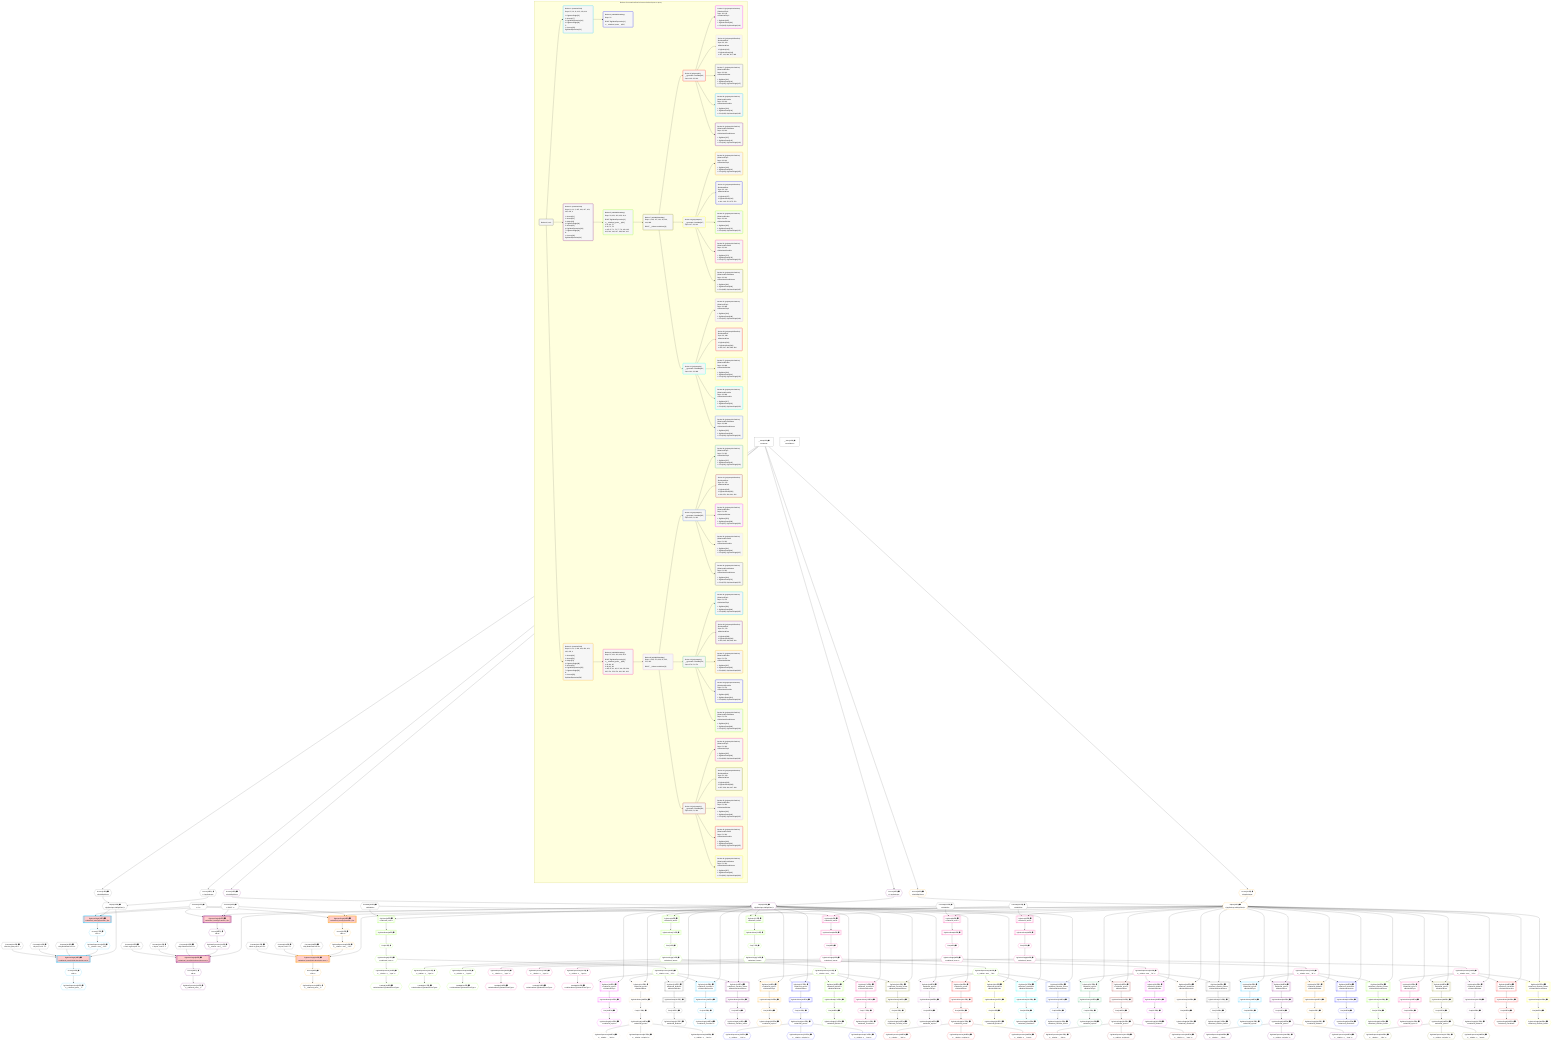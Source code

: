 %%{init: {'themeVariables': { 'fontSize': '12px'}}}%%
graph TD
    classDef path fill:#eee,stroke:#000,color:#000
    classDef plan fill:#fff,stroke-width:1px,color:#000
    classDef itemplan fill:#fff,stroke-width:2px,color:#000
    classDef unbatchedplan fill:#dff,stroke-width:1px,color:#000
    classDef sideeffectplan fill:#fcc,stroke-width:2px,color:#000
    classDef bucket fill:#f6f6f6,color:#000,stroke-width:2px,text-align:left

    subgraph "Buckets for mutations/basics/create-relational-post-no-query"
    Bucket0("Bucket 0 (root)"):::bucket
    Bucket1("Bucket 1 (mutationField)<br />Deps: 15, 10, 11, 412, 413, 414<br /><br />1: PgInsertSingle[12]<br />2: Access[17]<br />3: PgClassExpression[16]<br />4: PgInsertSingle[18]<br />5: <br />ᐳ: Access[23], PgClassExpression[22]"):::bucket
    Bucket2("Bucket 2 (mutationField)<br />Deps: 10, 11, 2, 415, 416, 417, 421, 422, 423, 4<br /><br />1: Access[31]<br />2: Access[32]<br />3: Object[33]<br />4: PgInsertSingle[30]<br />5: Access[35]<br />6: PgClassExpression[34]<br />7: PgInsertSingle[36]<br />8: <br />ᐳ: Access[41], PgClassExpression[40]"):::bucket
    Bucket3("Bucket 3 (mutationField)<br />Deps: 10, 11, 2, 418, 419, 420, 421, 422, 423, 4<br /><br />1: Access[49]<br />2: Access[50]<br />3: Object[51]<br />4: PgInsertSingle[48]<br />5: Access[53]<br />6: PgClassExpression[52]<br />7: PgInsertSingle[54]<br />8: <br />ᐳ: Access[59], PgClassExpression[58]"):::bucket
    Bucket4("Bucket 4 (nullableBoundary)<br />Deps: 22<br /><br />ROOT PgClassExpression{1}ᐸ__relational_posts__ᐳ[22]"):::bucket
    Bucket5("Bucket 5 (nullableBoundary)<br />Deps: 33, 421, 422, 423, 40, 4<br /><br />ROOT PgClassExpression{2}ᐸ__relational_posts__ᐳ[40]<br />1: 61, 69, 75<br />2: 66, 72, 78<br />ᐳ: 65, 67, 71, 73, 77, 79, 100, 102, 103, 144, 146, 147, 188, 190, 191"):::bucket
    Bucket6("Bucket 6 (nullableBoundary)<br />Deps: 51, 421, 422, 423, 58, 4<br /><br />ROOT PgClassExpression{3}ᐸ__relational_posts__ᐳ[58]<br />1: 81, 89, 95<br />2: 86, 92, 98<br />ᐳ: 85, 87, 91, 93, 97, 99, 232, 234, 235, 276, 278, 279, 320, 322, 323"):::bucket
    Bucket7("Bucket 7 (nullableBoundary)<br />Deps: 4, 103, 147, 191, 33, 100, 144, 188<br /><br />ROOT __ValueᐸrootValueᐳ[4]"):::bucket
    Bucket8("Bucket 8 (nullableBoundary)<br />Deps: 4, 235, 279, 323, 51, 232, 276, 320<br /><br />ROOT __ValueᐸrootValueᐳ[4]"):::bucket
    Bucket9("Bucket 9 (polymorphic)<br />__typename: Lambda[103]<br />Deps: 103, 33, 100"):::bucket
    Bucket10("Bucket 10 (polymorphic)<br />__typename: Lambda[147]<br />Deps: 147, 33, 144"):::bucket
    Bucket11("Bucket 11 (polymorphic)<br />__typename: Lambda[191]<br />Deps: 191, 33, 188"):::bucket
    Bucket12("Bucket 12 (polymorphic)<br />__typename: Lambda[235]<br />Deps: 235, 51, 232"):::bucket
    Bucket13("Bucket 13 (polymorphic)<br />__typename: Lambda[279]<br />Deps: 279, 51, 276"):::bucket
    Bucket14("Bucket 14 (polymorphic)<br />__typename: Lambda[323]<br />Deps: 323, 51, 320"):::bucket
    Bucket15("Bucket 15 (polymorphicPartition)<br />|RelationalTopic<br />Deps: 33, 100<br />ᐳRelationalTopic<br /><br />1: PgSelect[105]<br />2: PgSelectRows[110]<br />ᐳ: First[109], PgSelectSingle[111]"):::bucket
    Bucket16("Bucket 16 (polymorphicPartition)<br />|RelationalPost<br />Deps: 33, 100<br />ᐳRelationalPost<br /><br />1: PgSelect[113]<br />2: PgSelectRows[118]<br />ᐳ: 117, 119, 366, 367, 368"):::bucket
    Bucket17("Bucket 17 (polymorphicPartition)<br />|RelationalDivider<br />Deps: 33, 100<br />ᐳRelationalDivider<br /><br />1: PgSelect[121]<br />2: PgSelectRows[126]<br />ᐳ: First[125], PgSelectSingle[127]"):::bucket
    Bucket18("Bucket 18 (polymorphicPartition)<br />|RelationalChecklist<br />Deps: 33, 100<br />ᐳRelationalChecklist<br /><br />1: PgSelect[129]<br />2: PgSelectRows[134]<br />ᐳ: First[133], PgSelectSingle[135]"):::bucket
    Bucket19("Bucket 19 (polymorphicPartition)<br />|RelationalChecklistItem<br />Deps: 33, 100<br />ᐳRelationalChecklistItem<br /><br />1: PgSelect[137]<br />2: PgSelectRows[142]<br />ᐳ: First[141], PgSelectSingle[143]"):::bucket
    Bucket20("Bucket 20 (polymorphicPartition)<br />|RelationalTopic<br />Deps: 33, 144<br />ᐳRelationalTopic<br /><br />1: PgSelect[149]<br />2: PgSelectRows[154]<br />ᐳ: First[153], PgSelectSingle[155]"):::bucket
    Bucket21("Bucket 21 (polymorphicPartition)<br />|RelationalPost<br />Deps: 33, 144<br />ᐳRelationalPost<br /><br />1: PgSelect[157]<br />2: PgSelectRows[162]<br />ᐳ: 161, 163, 374, 375, 376"):::bucket
    Bucket22("Bucket 22 (polymorphicPartition)<br />|RelationalDivider<br />Deps: 33, 144<br />ᐳRelationalDivider<br /><br />1: PgSelect[165]<br />2: PgSelectRows[170]<br />ᐳ: First[169], PgSelectSingle[171]"):::bucket
    Bucket23("Bucket 23 (polymorphicPartition)<br />|RelationalChecklist<br />Deps: 33, 144<br />ᐳRelationalChecklist<br /><br />1: PgSelect[173]<br />2: PgSelectRows[178]<br />ᐳ: First[177], PgSelectSingle[179]"):::bucket
    Bucket24("Bucket 24 (polymorphicPartition)<br />|RelationalChecklistItem<br />Deps: 33, 144<br />ᐳRelationalChecklistItem<br /><br />1: PgSelect[181]<br />2: PgSelectRows[186]<br />ᐳ: First[185], PgSelectSingle[187]"):::bucket
    Bucket25("Bucket 25 (polymorphicPartition)<br />|RelationalTopic<br />Deps: 33, 188<br />ᐳRelationalTopic<br /><br />1: PgSelect[193]<br />2: PgSelectRows[198]<br />ᐳ: First[197], PgSelectSingle[199]"):::bucket
    Bucket26("Bucket 26 (polymorphicPartition)<br />|RelationalPost<br />Deps: 33, 188<br />ᐳRelationalPost<br /><br />1: PgSelect[201]<br />2: PgSelectRows[206]<br />ᐳ: 205, 207, 382, 383, 384"):::bucket
    Bucket27("Bucket 27 (polymorphicPartition)<br />|RelationalDivider<br />Deps: 33, 188<br />ᐳRelationalDivider<br /><br />1: PgSelect[209]<br />2: PgSelectRows[214]<br />ᐳ: First[213], PgSelectSingle[215]"):::bucket
    Bucket28("Bucket 28 (polymorphicPartition)<br />|RelationalChecklist<br />Deps: 33, 188<br />ᐳRelationalChecklist<br /><br />1: PgSelect[217]<br />2: PgSelectRows[222]<br />ᐳ: First[221], PgSelectSingle[223]"):::bucket
    Bucket29("Bucket 29 (polymorphicPartition)<br />|RelationalChecklistItem<br />Deps: 33, 188<br />ᐳRelationalChecklistItem<br /><br />1: PgSelect[225]<br />2: PgSelectRows[230]<br />ᐳ: First[229], PgSelectSingle[231]"):::bucket
    Bucket30("Bucket 30 (polymorphicPartition)<br />|RelationalTopic<br />Deps: 51, 232<br />ᐳRelationalTopic<br /><br />1: PgSelect[237]<br />2: PgSelectRows[242]<br />ᐳ: First[241], PgSelectSingle[243]"):::bucket
    Bucket31("Bucket 31 (polymorphicPartition)<br />|RelationalPost<br />Deps: 51, 232<br />ᐳRelationalPost<br /><br />1: PgSelect[245]<br />2: PgSelectRows[250]<br />ᐳ: 249, 251, 390, 391, 392"):::bucket
    Bucket32("Bucket 32 (polymorphicPartition)<br />|RelationalDivider<br />Deps: 51, 232<br />ᐳRelationalDivider<br /><br />1: PgSelect[253]<br />2: PgSelectRows[258]<br />ᐳ: First[257], PgSelectSingle[259]"):::bucket
    Bucket33("Bucket 33 (polymorphicPartition)<br />|RelationalChecklist<br />Deps: 51, 232<br />ᐳRelationalChecklist<br /><br />1: PgSelect[261]<br />2: PgSelectRows[266]<br />ᐳ: First[265], PgSelectSingle[267]"):::bucket
    Bucket34("Bucket 34 (polymorphicPartition)<br />|RelationalChecklistItem<br />Deps: 51, 232<br />ᐳRelationalChecklistItem<br /><br />1: PgSelect[269]<br />2: PgSelectRows[274]<br />ᐳ: First[273], PgSelectSingle[275]"):::bucket
    Bucket35("Bucket 35 (polymorphicPartition)<br />|RelationalTopic<br />Deps: 51, 276<br />ᐳRelationalTopic<br /><br />1: PgSelect[281]<br />2: PgSelectRows[286]<br />ᐳ: First[285], PgSelectSingle[287]"):::bucket
    Bucket36("Bucket 36 (polymorphicPartition)<br />|RelationalPost<br />Deps: 51, 276<br />ᐳRelationalPost<br /><br />1: PgSelect[289]<br />2: PgSelectRows[294]<br />ᐳ: 293, 295, 398, 399, 400"):::bucket
    Bucket37("Bucket 37 (polymorphicPartition)<br />|RelationalDivider<br />Deps: 51, 276<br />ᐳRelationalDivider<br /><br />1: PgSelect[297]<br />2: PgSelectRows[302]<br />ᐳ: First[301], PgSelectSingle[303]"):::bucket
    Bucket38("Bucket 38 (polymorphicPartition)<br />|RelationalChecklist<br />Deps: 51, 276<br />ᐳRelationalChecklist<br /><br />1: PgSelect[305]<br />2: PgSelectRows[310]<br />ᐳ: First[309], PgSelectSingle[311]"):::bucket
    Bucket39("Bucket 39 (polymorphicPartition)<br />|RelationalChecklistItem<br />Deps: 51, 276<br />ᐳRelationalChecklistItem<br /><br />1: PgSelect[313]<br />2: PgSelectRows[318]<br />ᐳ: First[317], PgSelectSingle[319]"):::bucket
    Bucket40("Bucket 40 (polymorphicPartition)<br />|RelationalTopic<br />Deps: 51, 320<br />ᐳRelationalTopic<br /><br />1: PgSelect[325]<br />2: PgSelectRows[330]<br />ᐳ: First[329], PgSelectSingle[331]"):::bucket
    Bucket41("Bucket 41 (polymorphicPartition)<br />|RelationalPost<br />Deps: 51, 320<br />ᐳRelationalPost<br /><br />1: PgSelect[333]<br />2: PgSelectRows[338]<br />ᐳ: 337, 339, 406, 407, 408"):::bucket
    Bucket42("Bucket 42 (polymorphicPartition)<br />|RelationalDivider<br />Deps: 51, 320<br />ᐳRelationalDivider<br /><br />1: PgSelect[341]<br />2: PgSelectRows[346]<br />ᐳ: First[345], PgSelectSingle[347]"):::bucket
    Bucket43("Bucket 43 (polymorphicPartition)<br />|RelationalChecklist<br />Deps: 51, 320<br />ᐳRelationalChecklist<br /><br />1: PgSelect[349]<br />2: PgSelectRows[354]<br />ᐳ: First[353], PgSelectSingle[355]"):::bucket
    Bucket44("Bucket 44 (polymorphicPartition)<br />|RelationalChecklistItem<br />Deps: 51, 320<br />ᐳRelationalChecklistItem<br /><br />1: PgSelect[357]<br />2: PgSelectRows[362]<br />ᐳ: First[361], PgSelectSingle[363]"):::bucket
    end
    Bucket0 --> Bucket1 & Bucket2 & Bucket3
    Bucket1 --> Bucket4
    Bucket2 --> Bucket5
    Bucket3 --> Bucket6
    Bucket5 --> Bucket7
    Bucket6 --> Bucket8
    Bucket7 --> Bucket9 & Bucket10 & Bucket11
    Bucket8 --> Bucket12 & Bucket13 & Bucket14
    Bucket9 --> Bucket15 & Bucket16 & Bucket17 & Bucket18 & Bucket19
    Bucket10 --> Bucket20 & Bucket21 & Bucket22 & Bucket23 & Bucket24
    Bucket11 --> Bucket25 & Bucket26 & Bucket27 & Bucket28 & Bucket29
    Bucket12 --> Bucket30 & Bucket31 & Bucket32 & Bucket33 & Bucket34
    Bucket13 --> Bucket35 & Bucket36 & Bucket37 & Bucket38 & Bucket39
    Bucket14 --> Bucket40 & Bucket41 & Bucket42 & Bucket43 & Bucket44

    %% plan dependencies
    Object15{{"Object[15∈0] ➊<br />ᐸ{pgSettings,withPgClient}ᐳ"}}:::plan
    Access13{{"Access[13∈0] ➊<br />ᐸ2.pgSettingsᐳ"}}:::plan
    Access14{{"Access[14∈0] ➊<br />ᐸ2.withPgClientᐳ"}}:::plan
    Access13 & Access14 --> Object15
    __Value2["__Value[2∈0] ➊<br />ᐸcontextᐳ"]:::plan
    __Value2 --> Access13
    __Value2 --> Access14
    __Value4["__Value[4∈0] ➊<br />ᐸrootValueᐳ"]:::plan
    Constant10{{"Constant[10∈0] ➊<br />ᐸ'POST'ᐳ"}}:::plan
    Constant11{{"Constant[11∈0] ➊<br />ᐸ2ᐳ"}}:::plan
    Constant412{{"Constant[412∈0] ➊<br />ᐸ'My Relational Post 1'ᐳ"}}:::plan
    Constant413{{"Constant[413∈0] ➊<br />ᐸ'A post, innit? 1'ᐳ"}}:::plan
    Constant414{{"Constant[414∈0] ➊<br />ᐸ'Such a great post. 1'ᐳ"}}:::plan
    Constant415{{"Constant[415∈0] ➊<br />ᐸ'My Relational Post 2'ᐳ"}}:::plan
    Constant416{{"Constant[416∈0] ➊<br />ᐸ'A post, innit? 2'ᐳ"}}:::plan
    Constant417{{"Constant[417∈0] ➊<br />ᐸ'Such a great post. 2'ᐳ"}}:::plan
    Constant418{{"Constant[418∈0] ➊<br />ᐸ'My Relational Post 3'ᐳ"}}:::plan
    Constant419{{"Constant[419∈0] ➊<br />ᐸ'A post, innit? 3'ᐳ"}}:::plan
    Constant420{{"Constant[420∈0] ➊<br />ᐸ'Such a great post. 3'ᐳ"}}:::plan
    Constant421{{"Constant[421∈0] ➊<br />ᐸ1000000ᐳ"}}:::plan
    Constant422{{"Constant[422∈0] ➊<br />ᐸ1000001ᐳ"}}:::plan
    Constant423{{"Constant[423∈0] ➊<br />ᐸ1000002ᐳ"}}:::plan
    PgInsertSingle18[["PgInsertSingle[18∈1] ➊<br />ᐸrelational_posts(id,title,description,note)ᐳ"]]:::sideeffectplan
    PgClassExpression16{{"PgClassExpression[16∈1] ➊<br />ᐸ__relation...ems__.”id”ᐳ"}}:::plan
    Object15 & PgClassExpression16 & Constant412 & Constant413 & Constant414 --> PgInsertSingle18
    PgInsertSingle12[["PgInsertSingle[12∈1] ➊<br />ᐸrelational_items(type,author_id)ᐳ"]]:::sideeffectplan
    Object15 & Constant10 & Constant11 --> PgInsertSingle12
    Access17{{"Access[17∈1] ➊<br />ᐸ12.tᐳ"}}:::plan
    Access17 --> PgClassExpression16
    PgInsertSingle12 --> Access17
    PgClassExpression22{{"PgClassExpression[22∈1] ➊<br />ᐸ__relational_posts__ᐳ"}}:::plan
    Access23{{"Access[23∈1] ➊<br />ᐸ18.tᐳ"}}:::plan
    Access23 --> PgClassExpression22
    PgInsertSingle18 --> Access23
    PgInsertSingle36[["PgInsertSingle[36∈2] ➊<br />ᐸrelational_posts(id,title,description,note)ᐳ"]]:::sideeffectplan
    Object33{{"Object[33∈2] ➊<br />ᐸ{pgSettings,withPgClient}ᐳ"}}:::plan
    PgClassExpression34{{"PgClassExpression[34∈2] ➊<br />ᐸ__relation...ems__.”id”ᐳ"}}:::plan
    Object33 & PgClassExpression34 & Constant415 & Constant416 & Constant417 --> PgInsertSingle36
    PgInsertSingle30[["PgInsertSingle[30∈2] ➊<br />ᐸrelational_items(type,author_id)ᐳ"]]:::sideeffectplan
    Object33 & Constant10 & Constant11 --> PgInsertSingle30
    Access31{{"Access[31∈2] ➊<br />ᐸ2.pgSettingsᐳ"}}:::plan
    Access32{{"Access[32∈2] ➊<br />ᐸ2.withPgClientᐳ"}}:::plan
    Access31 & Access32 --> Object33
    __Value2 --> Access31
    __Value2 --> Access32
    Access35{{"Access[35∈2] ➊<br />ᐸ30.tᐳ"}}:::plan
    Access35 --> PgClassExpression34
    PgInsertSingle30 --> Access35
    PgClassExpression40{{"PgClassExpression[40∈2] ➊<br />ᐸ__relational_posts__ᐳ"}}:::plan
    Access41{{"Access[41∈2] ➊<br />ᐸ36.tᐳ"}}:::plan
    Access41 --> PgClassExpression40
    PgInsertSingle36 --> Access41
    PgInsertSingle54[["PgInsertSingle[54∈3] ➊<br />ᐸrelational_posts(id,title,description,note)ᐳ"]]:::sideeffectplan
    Object51{{"Object[51∈3] ➊<br />ᐸ{pgSettings,withPgClient}ᐳ"}}:::plan
    PgClassExpression52{{"PgClassExpression[52∈3] ➊<br />ᐸ__relation...ems__.”id”ᐳ"}}:::plan
    Object51 & PgClassExpression52 & Constant418 & Constant419 & Constant420 --> PgInsertSingle54
    PgInsertSingle48[["PgInsertSingle[48∈3] ➊<br />ᐸrelational_items(type,author_id)ᐳ"]]:::sideeffectplan
    Object51 & Constant10 & Constant11 --> PgInsertSingle48
    Access49{{"Access[49∈3] ➊<br />ᐸ2.pgSettingsᐳ"}}:::plan
    Access50{{"Access[50∈3] ➊<br />ᐸ2.withPgClientᐳ"}}:::plan
    Access49 & Access50 --> Object51
    __Value2 --> Access49
    __Value2 --> Access50
    Access53{{"Access[53∈3] ➊<br />ᐸ48.tᐳ"}}:::plan
    Access53 --> PgClassExpression52
    PgInsertSingle48 --> Access53
    PgClassExpression58{{"PgClassExpression[58∈3] ➊<br />ᐸ__relational_posts__ᐳ"}}:::plan
    Access59{{"Access[59∈3] ➊<br />ᐸ54.tᐳ"}}:::plan
    Access59 --> PgClassExpression58
    PgInsertSingle54 --> Access59
    PgSelect61[["PgSelect[61∈5] ➊<br />ᐸrelational_itemsᐳ"]]:::plan
    Object33 & Constant421 --> PgSelect61
    PgSelect69[["PgSelect[69∈5] ➊<br />ᐸrelational_itemsᐳ"]]:::plan
    Object33 & Constant422 --> PgSelect69
    PgSelect75[["PgSelect[75∈5] ➊<br />ᐸrelational_itemsᐳ"]]:::plan
    Object33 & Constant423 --> PgSelect75
    First65{{"First[65∈5] ➊"}}:::plan
    PgSelectRows66[["PgSelectRows[66∈5] ➊"]]:::plan
    PgSelectRows66 --> First65
    PgSelect61 --> PgSelectRows66
    PgSelectSingle67{{"PgSelectSingle[67∈5] ➊<br />ᐸrelational_itemsᐳ"}}:::plan
    First65 --> PgSelectSingle67
    First71{{"First[71∈5] ➊"}}:::plan
    PgSelectRows72[["PgSelectRows[72∈5] ➊"]]:::plan
    PgSelectRows72 --> First71
    PgSelect69 --> PgSelectRows72
    PgSelectSingle73{{"PgSelectSingle[73∈5] ➊<br />ᐸrelational_itemsᐳ"}}:::plan
    First71 --> PgSelectSingle73
    First77{{"First[77∈5] ➊"}}:::plan
    PgSelectRows78[["PgSelectRows[78∈5] ➊"]]:::plan
    PgSelectRows78 --> First77
    PgSelect75 --> PgSelectRows78
    PgSelectSingle79{{"PgSelectSingle[79∈5] ➊<br />ᐸrelational_itemsᐳ"}}:::plan
    First77 --> PgSelectSingle79
    PgClassExpression100{{"PgClassExpression[100∈5] ➊<br />ᐸ__relation...ems__.”id”ᐳ"}}:::plan
    PgSelectSingle67 --> PgClassExpression100
    PgClassExpression102{{"PgClassExpression[102∈5] ➊<br />ᐸ__relation...s__.”type”ᐳ"}}:::plan
    PgSelectSingle67 --> PgClassExpression102
    Lambda103{{"Lambda[103∈5] ➊<br />ᐸrelationalItemTypeNameFromTypeᐳ"}}:::plan
    PgClassExpression102 --> Lambda103
    PgClassExpression144{{"PgClassExpression[144∈5] ➊<br />ᐸ__relation...ems__.”id”ᐳ"}}:::plan
    PgSelectSingle73 --> PgClassExpression144
    PgClassExpression146{{"PgClassExpression[146∈5] ➊<br />ᐸ__relation...s__.”type”ᐳ"}}:::plan
    PgSelectSingle73 --> PgClassExpression146
    Lambda147{{"Lambda[147∈5] ➊<br />ᐸrelationalItemTypeNameFromTypeᐳ"}}:::plan
    PgClassExpression146 --> Lambda147
    PgClassExpression188{{"PgClassExpression[188∈5] ➊<br />ᐸ__relation...ems__.”id”ᐳ"}}:::plan
    PgSelectSingle79 --> PgClassExpression188
    PgClassExpression190{{"PgClassExpression[190∈5] ➊<br />ᐸ__relation...s__.”type”ᐳ"}}:::plan
    PgSelectSingle79 --> PgClassExpression190
    Lambda191{{"Lambda[191∈5] ➊<br />ᐸrelationalItemTypeNameFromTypeᐳ"}}:::plan
    PgClassExpression190 --> Lambda191
    PgSelect81[["PgSelect[81∈6] ➊<br />ᐸrelational_itemsᐳ"]]:::plan
    Object51 & Constant421 --> PgSelect81
    PgSelect89[["PgSelect[89∈6] ➊<br />ᐸrelational_itemsᐳ"]]:::plan
    Object51 & Constant422 --> PgSelect89
    PgSelect95[["PgSelect[95∈6] ➊<br />ᐸrelational_itemsᐳ"]]:::plan
    Object51 & Constant423 --> PgSelect95
    First85{{"First[85∈6] ➊"}}:::plan
    PgSelectRows86[["PgSelectRows[86∈6] ➊"]]:::plan
    PgSelectRows86 --> First85
    PgSelect81 --> PgSelectRows86
    PgSelectSingle87{{"PgSelectSingle[87∈6] ➊<br />ᐸrelational_itemsᐳ"}}:::plan
    First85 --> PgSelectSingle87
    First91{{"First[91∈6] ➊"}}:::plan
    PgSelectRows92[["PgSelectRows[92∈6] ➊"]]:::plan
    PgSelectRows92 --> First91
    PgSelect89 --> PgSelectRows92
    PgSelectSingle93{{"PgSelectSingle[93∈6] ➊<br />ᐸrelational_itemsᐳ"}}:::plan
    First91 --> PgSelectSingle93
    First97{{"First[97∈6] ➊"}}:::plan
    PgSelectRows98[["PgSelectRows[98∈6] ➊"]]:::plan
    PgSelectRows98 --> First97
    PgSelect95 --> PgSelectRows98
    PgSelectSingle99{{"PgSelectSingle[99∈6] ➊<br />ᐸrelational_itemsᐳ"}}:::plan
    First97 --> PgSelectSingle99
    PgClassExpression232{{"PgClassExpression[232∈6] ➊<br />ᐸ__relation...ems__.”id”ᐳ"}}:::plan
    PgSelectSingle87 --> PgClassExpression232
    PgClassExpression234{{"PgClassExpression[234∈6] ➊<br />ᐸ__relation...s__.”type”ᐳ"}}:::plan
    PgSelectSingle87 --> PgClassExpression234
    Lambda235{{"Lambda[235∈6] ➊<br />ᐸrelationalItemTypeNameFromTypeᐳ"}}:::plan
    PgClassExpression234 --> Lambda235
    PgClassExpression276{{"PgClassExpression[276∈6] ➊<br />ᐸ__relation...ems__.”id”ᐳ"}}:::plan
    PgSelectSingle93 --> PgClassExpression276
    PgClassExpression278{{"PgClassExpression[278∈6] ➊<br />ᐸ__relation...s__.”type”ᐳ"}}:::plan
    PgSelectSingle93 --> PgClassExpression278
    Lambda279{{"Lambda[279∈6] ➊<br />ᐸrelationalItemTypeNameFromTypeᐳ"}}:::plan
    PgClassExpression278 --> Lambda279
    PgClassExpression320{{"PgClassExpression[320∈6] ➊<br />ᐸ__relation...ems__.”id”ᐳ"}}:::plan
    PgSelectSingle99 --> PgClassExpression320
    PgClassExpression322{{"PgClassExpression[322∈6] ➊<br />ᐸ__relation...s__.”type”ᐳ"}}:::plan
    PgSelectSingle99 --> PgClassExpression322
    Lambda323{{"Lambda[323∈6] ➊<br />ᐸrelationalItemTypeNameFromTypeᐳ"}}:::plan
    PgClassExpression322 --> Lambda323
    PgSelect105[["PgSelect[105∈15] ➊<br />ᐸrelational_topicsᐳ<br />ᐳRelationalTopic"]]:::plan
    Object33 & PgClassExpression100 --> PgSelect105
    First109{{"First[109∈15] ➊^"}}:::plan
    PgSelectRows110[["PgSelectRows[110∈15] ➊^"]]:::plan
    PgSelectRows110 --> First109
    PgSelect105 --> PgSelectRows110
    PgSelectSingle111{{"PgSelectSingle[111∈15] ➊^<br />ᐸrelational_topicsᐳ"}}:::plan
    First109 --> PgSelectSingle111
    PgSelect113[["PgSelect[113∈16] ➊<br />ᐸrelational_postsᐳ<br />ᐳRelationalPost"]]:::plan
    Object33 & PgClassExpression100 --> PgSelect113
    First117{{"First[117∈16] ➊^"}}:::plan
    PgSelectRows118[["PgSelectRows[118∈16] ➊^"]]:::plan
    PgSelectRows118 --> First117
    PgSelect113 --> PgSelectRows118
    PgSelectSingle119{{"PgSelectSingle[119∈16] ➊^<br />ᐸrelational_postsᐳ"}}:::plan
    First117 --> PgSelectSingle119
    PgClassExpression366{{"PgClassExpression[366∈16] ➊^<br />ᐸ__relation...__.”title”ᐳ"}}:::plan
    PgSelectSingle119 --> PgClassExpression366
    PgClassExpression367{{"PgClassExpression[367∈16] ➊^<br />ᐸ__relation...scription”ᐳ"}}:::plan
    PgSelectSingle119 --> PgClassExpression367
    PgClassExpression368{{"PgClassExpression[368∈16] ➊^<br />ᐸ__relation...s__.”note”ᐳ"}}:::plan
    PgSelectSingle119 --> PgClassExpression368
    PgSelect121[["PgSelect[121∈17] ➊<br />ᐸrelational_dividersᐳ<br />ᐳRelationalDivider"]]:::plan
    Object33 & PgClassExpression100 --> PgSelect121
    First125{{"First[125∈17] ➊^"}}:::plan
    PgSelectRows126[["PgSelectRows[126∈17] ➊^"]]:::plan
    PgSelectRows126 --> First125
    PgSelect121 --> PgSelectRows126
    PgSelectSingle127{{"PgSelectSingle[127∈17] ➊^<br />ᐸrelational_dividersᐳ"}}:::plan
    First125 --> PgSelectSingle127
    PgSelect129[["PgSelect[129∈18] ➊<br />ᐸrelational_checklistsᐳ<br />ᐳRelationalChecklist"]]:::plan
    Object33 & PgClassExpression100 --> PgSelect129
    First133{{"First[133∈18] ➊^"}}:::plan
    PgSelectRows134[["PgSelectRows[134∈18] ➊^"]]:::plan
    PgSelectRows134 --> First133
    PgSelect129 --> PgSelectRows134
    PgSelectSingle135{{"PgSelectSingle[135∈18] ➊^<br />ᐸrelational_checklistsᐳ"}}:::plan
    First133 --> PgSelectSingle135
    PgSelect137[["PgSelect[137∈19] ➊<br />ᐸrelational_checklist_itemsᐳ<br />ᐳRelationalChecklistItem"]]:::plan
    Object33 & PgClassExpression100 --> PgSelect137
    First141{{"First[141∈19] ➊^"}}:::plan
    PgSelectRows142[["PgSelectRows[142∈19] ➊^"]]:::plan
    PgSelectRows142 --> First141
    PgSelect137 --> PgSelectRows142
    PgSelectSingle143{{"PgSelectSingle[143∈19] ➊^<br />ᐸrelational_checklist_itemsᐳ"}}:::plan
    First141 --> PgSelectSingle143
    PgSelect149[["PgSelect[149∈20] ➊<br />ᐸrelational_topicsᐳ<br />ᐳRelationalTopic"]]:::plan
    Object33 & PgClassExpression144 --> PgSelect149
    First153{{"First[153∈20] ➊^"}}:::plan
    PgSelectRows154[["PgSelectRows[154∈20] ➊^"]]:::plan
    PgSelectRows154 --> First153
    PgSelect149 --> PgSelectRows154
    PgSelectSingle155{{"PgSelectSingle[155∈20] ➊^<br />ᐸrelational_topicsᐳ"}}:::plan
    First153 --> PgSelectSingle155
    PgSelect157[["PgSelect[157∈21] ➊<br />ᐸrelational_postsᐳ<br />ᐳRelationalPost"]]:::plan
    Object33 & PgClassExpression144 --> PgSelect157
    First161{{"First[161∈21] ➊^"}}:::plan
    PgSelectRows162[["PgSelectRows[162∈21] ➊^"]]:::plan
    PgSelectRows162 --> First161
    PgSelect157 --> PgSelectRows162
    PgSelectSingle163{{"PgSelectSingle[163∈21] ➊^<br />ᐸrelational_postsᐳ"}}:::plan
    First161 --> PgSelectSingle163
    PgClassExpression374{{"PgClassExpression[374∈21] ➊^<br />ᐸ__relation...__.”title”ᐳ"}}:::plan
    PgSelectSingle163 --> PgClassExpression374
    PgClassExpression375{{"PgClassExpression[375∈21] ➊^<br />ᐸ__relation...scription”ᐳ"}}:::plan
    PgSelectSingle163 --> PgClassExpression375
    PgClassExpression376{{"PgClassExpression[376∈21] ➊^<br />ᐸ__relation...s__.”note”ᐳ"}}:::plan
    PgSelectSingle163 --> PgClassExpression376
    PgSelect165[["PgSelect[165∈22] ➊<br />ᐸrelational_dividersᐳ<br />ᐳRelationalDivider"]]:::plan
    Object33 & PgClassExpression144 --> PgSelect165
    First169{{"First[169∈22] ➊^"}}:::plan
    PgSelectRows170[["PgSelectRows[170∈22] ➊^"]]:::plan
    PgSelectRows170 --> First169
    PgSelect165 --> PgSelectRows170
    PgSelectSingle171{{"PgSelectSingle[171∈22] ➊^<br />ᐸrelational_dividersᐳ"}}:::plan
    First169 --> PgSelectSingle171
    PgSelect173[["PgSelect[173∈23] ➊<br />ᐸrelational_checklistsᐳ<br />ᐳRelationalChecklist"]]:::plan
    Object33 & PgClassExpression144 --> PgSelect173
    First177{{"First[177∈23] ➊^"}}:::plan
    PgSelectRows178[["PgSelectRows[178∈23] ➊^"]]:::plan
    PgSelectRows178 --> First177
    PgSelect173 --> PgSelectRows178
    PgSelectSingle179{{"PgSelectSingle[179∈23] ➊^<br />ᐸrelational_checklistsᐳ"}}:::plan
    First177 --> PgSelectSingle179
    PgSelect181[["PgSelect[181∈24] ➊<br />ᐸrelational_checklist_itemsᐳ<br />ᐳRelationalChecklistItem"]]:::plan
    Object33 & PgClassExpression144 --> PgSelect181
    First185{{"First[185∈24] ➊^"}}:::plan
    PgSelectRows186[["PgSelectRows[186∈24] ➊^"]]:::plan
    PgSelectRows186 --> First185
    PgSelect181 --> PgSelectRows186
    PgSelectSingle187{{"PgSelectSingle[187∈24] ➊^<br />ᐸrelational_checklist_itemsᐳ"}}:::plan
    First185 --> PgSelectSingle187
    PgSelect193[["PgSelect[193∈25] ➊<br />ᐸrelational_topicsᐳ<br />ᐳRelationalTopic"]]:::plan
    Object33 & PgClassExpression188 --> PgSelect193
    First197{{"First[197∈25] ➊^"}}:::plan
    PgSelectRows198[["PgSelectRows[198∈25] ➊^"]]:::plan
    PgSelectRows198 --> First197
    PgSelect193 --> PgSelectRows198
    PgSelectSingle199{{"PgSelectSingle[199∈25] ➊^<br />ᐸrelational_topicsᐳ"}}:::plan
    First197 --> PgSelectSingle199
    PgSelect201[["PgSelect[201∈26] ➊<br />ᐸrelational_postsᐳ<br />ᐳRelationalPost"]]:::plan
    Object33 & PgClassExpression188 --> PgSelect201
    First205{{"First[205∈26] ➊^"}}:::plan
    PgSelectRows206[["PgSelectRows[206∈26] ➊^"]]:::plan
    PgSelectRows206 --> First205
    PgSelect201 --> PgSelectRows206
    PgSelectSingle207{{"PgSelectSingle[207∈26] ➊^<br />ᐸrelational_postsᐳ"}}:::plan
    First205 --> PgSelectSingle207
    PgClassExpression382{{"PgClassExpression[382∈26] ➊^<br />ᐸ__relation...__.”title”ᐳ"}}:::plan
    PgSelectSingle207 --> PgClassExpression382
    PgClassExpression383{{"PgClassExpression[383∈26] ➊^<br />ᐸ__relation...scription”ᐳ"}}:::plan
    PgSelectSingle207 --> PgClassExpression383
    PgClassExpression384{{"PgClassExpression[384∈26] ➊^<br />ᐸ__relation...s__.”note”ᐳ"}}:::plan
    PgSelectSingle207 --> PgClassExpression384
    PgSelect209[["PgSelect[209∈27] ➊<br />ᐸrelational_dividersᐳ<br />ᐳRelationalDivider"]]:::plan
    Object33 & PgClassExpression188 --> PgSelect209
    First213{{"First[213∈27] ➊^"}}:::plan
    PgSelectRows214[["PgSelectRows[214∈27] ➊^"]]:::plan
    PgSelectRows214 --> First213
    PgSelect209 --> PgSelectRows214
    PgSelectSingle215{{"PgSelectSingle[215∈27] ➊^<br />ᐸrelational_dividersᐳ"}}:::plan
    First213 --> PgSelectSingle215
    PgSelect217[["PgSelect[217∈28] ➊<br />ᐸrelational_checklistsᐳ<br />ᐳRelationalChecklist"]]:::plan
    Object33 & PgClassExpression188 --> PgSelect217
    First221{{"First[221∈28] ➊^"}}:::plan
    PgSelectRows222[["PgSelectRows[222∈28] ➊^"]]:::plan
    PgSelectRows222 --> First221
    PgSelect217 --> PgSelectRows222
    PgSelectSingle223{{"PgSelectSingle[223∈28] ➊^<br />ᐸrelational_checklistsᐳ"}}:::plan
    First221 --> PgSelectSingle223
    PgSelect225[["PgSelect[225∈29] ➊<br />ᐸrelational_checklist_itemsᐳ<br />ᐳRelationalChecklistItem"]]:::plan
    Object33 & PgClassExpression188 --> PgSelect225
    First229{{"First[229∈29] ➊^"}}:::plan
    PgSelectRows230[["PgSelectRows[230∈29] ➊^"]]:::plan
    PgSelectRows230 --> First229
    PgSelect225 --> PgSelectRows230
    PgSelectSingle231{{"PgSelectSingle[231∈29] ➊^<br />ᐸrelational_checklist_itemsᐳ"}}:::plan
    First229 --> PgSelectSingle231
    PgSelect237[["PgSelect[237∈30] ➊<br />ᐸrelational_topicsᐳ<br />ᐳRelationalTopic"]]:::plan
    Object51 & PgClassExpression232 --> PgSelect237
    First241{{"First[241∈30] ➊^"}}:::plan
    PgSelectRows242[["PgSelectRows[242∈30] ➊^"]]:::plan
    PgSelectRows242 --> First241
    PgSelect237 --> PgSelectRows242
    PgSelectSingle243{{"PgSelectSingle[243∈30] ➊^<br />ᐸrelational_topicsᐳ"}}:::plan
    First241 --> PgSelectSingle243
    PgSelect245[["PgSelect[245∈31] ➊<br />ᐸrelational_postsᐳ<br />ᐳRelationalPost"]]:::plan
    Object51 & PgClassExpression232 --> PgSelect245
    First249{{"First[249∈31] ➊^"}}:::plan
    PgSelectRows250[["PgSelectRows[250∈31] ➊^"]]:::plan
    PgSelectRows250 --> First249
    PgSelect245 --> PgSelectRows250
    PgSelectSingle251{{"PgSelectSingle[251∈31] ➊^<br />ᐸrelational_postsᐳ"}}:::plan
    First249 --> PgSelectSingle251
    PgClassExpression390{{"PgClassExpression[390∈31] ➊^<br />ᐸ__relation...__.”title”ᐳ"}}:::plan
    PgSelectSingle251 --> PgClassExpression390
    PgClassExpression391{{"PgClassExpression[391∈31] ➊^<br />ᐸ__relation...scription”ᐳ"}}:::plan
    PgSelectSingle251 --> PgClassExpression391
    PgClassExpression392{{"PgClassExpression[392∈31] ➊^<br />ᐸ__relation...s__.”note”ᐳ"}}:::plan
    PgSelectSingle251 --> PgClassExpression392
    PgSelect253[["PgSelect[253∈32] ➊<br />ᐸrelational_dividersᐳ<br />ᐳRelationalDivider"]]:::plan
    Object51 & PgClassExpression232 --> PgSelect253
    First257{{"First[257∈32] ➊^"}}:::plan
    PgSelectRows258[["PgSelectRows[258∈32] ➊^"]]:::plan
    PgSelectRows258 --> First257
    PgSelect253 --> PgSelectRows258
    PgSelectSingle259{{"PgSelectSingle[259∈32] ➊^<br />ᐸrelational_dividersᐳ"}}:::plan
    First257 --> PgSelectSingle259
    PgSelect261[["PgSelect[261∈33] ➊<br />ᐸrelational_checklistsᐳ<br />ᐳRelationalChecklist"]]:::plan
    Object51 & PgClassExpression232 --> PgSelect261
    First265{{"First[265∈33] ➊^"}}:::plan
    PgSelectRows266[["PgSelectRows[266∈33] ➊^"]]:::plan
    PgSelectRows266 --> First265
    PgSelect261 --> PgSelectRows266
    PgSelectSingle267{{"PgSelectSingle[267∈33] ➊^<br />ᐸrelational_checklistsᐳ"}}:::plan
    First265 --> PgSelectSingle267
    PgSelect269[["PgSelect[269∈34] ➊<br />ᐸrelational_checklist_itemsᐳ<br />ᐳRelationalChecklistItem"]]:::plan
    Object51 & PgClassExpression232 --> PgSelect269
    First273{{"First[273∈34] ➊^"}}:::plan
    PgSelectRows274[["PgSelectRows[274∈34] ➊^"]]:::plan
    PgSelectRows274 --> First273
    PgSelect269 --> PgSelectRows274
    PgSelectSingle275{{"PgSelectSingle[275∈34] ➊^<br />ᐸrelational_checklist_itemsᐳ"}}:::plan
    First273 --> PgSelectSingle275
    PgSelect281[["PgSelect[281∈35] ➊<br />ᐸrelational_topicsᐳ<br />ᐳRelationalTopic"]]:::plan
    Object51 & PgClassExpression276 --> PgSelect281
    First285{{"First[285∈35] ➊^"}}:::plan
    PgSelectRows286[["PgSelectRows[286∈35] ➊^"]]:::plan
    PgSelectRows286 --> First285
    PgSelect281 --> PgSelectRows286
    PgSelectSingle287{{"PgSelectSingle[287∈35] ➊^<br />ᐸrelational_topicsᐳ"}}:::plan
    First285 --> PgSelectSingle287
    PgSelect289[["PgSelect[289∈36] ➊<br />ᐸrelational_postsᐳ<br />ᐳRelationalPost"]]:::plan
    Object51 & PgClassExpression276 --> PgSelect289
    First293{{"First[293∈36] ➊^"}}:::plan
    PgSelectRows294[["PgSelectRows[294∈36] ➊^"]]:::plan
    PgSelectRows294 --> First293
    PgSelect289 --> PgSelectRows294
    PgSelectSingle295{{"PgSelectSingle[295∈36] ➊^<br />ᐸrelational_postsᐳ"}}:::plan
    First293 --> PgSelectSingle295
    PgClassExpression398{{"PgClassExpression[398∈36] ➊^<br />ᐸ__relation...__.”title”ᐳ"}}:::plan
    PgSelectSingle295 --> PgClassExpression398
    PgClassExpression399{{"PgClassExpression[399∈36] ➊^<br />ᐸ__relation...scription”ᐳ"}}:::plan
    PgSelectSingle295 --> PgClassExpression399
    PgClassExpression400{{"PgClassExpression[400∈36] ➊^<br />ᐸ__relation...s__.”note”ᐳ"}}:::plan
    PgSelectSingle295 --> PgClassExpression400
    PgSelect297[["PgSelect[297∈37] ➊<br />ᐸrelational_dividersᐳ<br />ᐳRelationalDivider"]]:::plan
    Object51 & PgClassExpression276 --> PgSelect297
    First301{{"First[301∈37] ➊^"}}:::plan
    PgSelectRows302[["PgSelectRows[302∈37] ➊^"]]:::plan
    PgSelectRows302 --> First301
    PgSelect297 --> PgSelectRows302
    PgSelectSingle303{{"PgSelectSingle[303∈37] ➊^<br />ᐸrelational_dividersᐳ"}}:::plan
    First301 --> PgSelectSingle303
    PgSelect305[["PgSelect[305∈38] ➊<br />ᐸrelational_checklistsᐳ<br />ᐳRelationalChecklist"]]:::plan
    Object51 & PgClassExpression276 --> PgSelect305
    First309{{"First[309∈38] ➊^"}}:::plan
    PgSelectRows310[["PgSelectRows[310∈38] ➊^"]]:::plan
    PgSelectRows310 --> First309
    PgSelect305 --> PgSelectRows310
    PgSelectSingle311{{"PgSelectSingle[311∈38] ➊^<br />ᐸrelational_checklistsᐳ"}}:::plan
    First309 --> PgSelectSingle311
    PgSelect313[["PgSelect[313∈39] ➊<br />ᐸrelational_checklist_itemsᐳ<br />ᐳRelationalChecklistItem"]]:::plan
    Object51 & PgClassExpression276 --> PgSelect313
    First317{{"First[317∈39] ➊^"}}:::plan
    PgSelectRows318[["PgSelectRows[318∈39] ➊^"]]:::plan
    PgSelectRows318 --> First317
    PgSelect313 --> PgSelectRows318
    PgSelectSingle319{{"PgSelectSingle[319∈39] ➊^<br />ᐸrelational_checklist_itemsᐳ"}}:::plan
    First317 --> PgSelectSingle319
    PgSelect325[["PgSelect[325∈40] ➊<br />ᐸrelational_topicsᐳ<br />ᐳRelationalTopic"]]:::plan
    Object51 & PgClassExpression320 --> PgSelect325
    First329{{"First[329∈40] ➊^"}}:::plan
    PgSelectRows330[["PgSelectRows[330∈40] ➊^"]]:::plan
    PgSelectRows330 --> First329
    PgSelect325 --> PgSelectRows330
    PgSelectSingle331{{"PgSelectSingle[331∈40] ➊^<br />ᐸrelational_topicsᐳ"}}:::plan
    First329 --> PgSelectSingle331
    PgSelect333[["PgSelect[333∈41] ➊<br />ᐸrelational_postsᐳ<br />ᐳRelationalPost"]]:::plan
    Object51 & PgClassExpression320 --> PgSelect333
    First337{{"First[337∈41] ➊^"}}:::plan
    PgSelectRows338[["PgSelectRows[338∈41] ➊^"]]:::plan
    PgSelectRows338 --> First337
    PgSelect333 --> PgSelectRows338
    PgSelectSingle339{{"PgSelectSingle[339∈41] ➊^<br />ᐸrelational_postsᐳ"}}:::plan
    First337 --> PgSelectSingle339
    PgClassExpression406{{"PgClassExpression[406∈41] ➊^<br />ᐸ__relation...__.”title”ᐳ"}}:::plan
    PgSelectSingle339 --> PgClassExpression406
    PgClassExpression407{{"PgClassExpression[407∈41] ➊^<br />ᐸ__relation...scription”ᐳ"}}:::plan
    PgSelectSingle339 --> PgClassExpression407
    PgClassExpression408{{"PgClassExpression[408∈41] ➊^<br />ᐸ__relation...s__.”note”ᐳ"}}:::plan
    PgSelectSingle339 --> PgClassExpression408
    PgSelect341[["PgSelect[341∈42] ➊<br />ᐸrelational_dividersᐳ<br />ᐳRelationalDivider"]]:::plan
    Object51 & PgClassExpression320 --> PgSelect341
    First345{{"First[345∈42] ➊^"}}:::plan
    PgSelectRows346[["PgSelectRows[346∈42] ➊^"]]:::plan
    PgSelectRows346 --> First345
    PgSelect341 --> PgSelectRows346
    PgSelectSingle347{{"PgSelectSingle[347∈42] ➊^<br />ᐸrelational_dividersᐳ"}}:::plan
    First345 --> PgSelectSingle347
    PgSelect349[["PgSelect[349∈43] ➊<br />ᐸrelational_checklistsᐳ<br />ᐳRelationalChecklist"]]:::plan
    Object51 & PgClassExpression320 --> PgSelect349
    First353{{"First[353∈43] ➊^"}}:::plan
    PgSelectRows354[["PgSelectRows[354∈43] ➊^"]]:::plan
    PgSelectRows354 --> First353
    PgSelect349 --> PgSelectRows354
    PgSelectSingle355{{"PgSelectSingle[355∈43] ➊^<br />ᐸrelational_checklistsᐳ"}}:::plan
    First353 --> PgSelectSingle355
    PgSelect357[["PgSelect[357∈44] ➊<br />ᐸrelational_checklist_itemsᐳ<br />ᐳRelationalChecklistItem"]]:::plan
    Object51 & PgClassExpression320 --> PgSelect357
    First361{{"First[361∈44] ➊^"}}:::plan
    PgSelectRows362[["PgSelectRows[362∈44] ➊^"]]:::plan
    PgSelectRows362 --> First361
    PgSelect357 --> PgSelectRows362
    PgSelectSingle363{{"PgSelectSingle[363∈44] ➊^<br />ᐸrelational_checklist_itemsᐳ"}}:::plan
    First361 --> PgSelectSingle363

    %% define steps
    classDef bucket0 stroke:#696969
    class Bucket0,__Value2,__Value4,Constant10,Constant11,Access13,Access14,Object15,Constant412,Constant413,Constant414,Constant415,Constant416,Constant417,Constant418,Constant419,Constant420,Constant421,Constant422,Constant423 bucket0
    classDef bucket1 stroke:#00bfff
    class Bucket1,PgInsertSingle12,PgClassExpression16,Access17,PgInsertSingle18,PgClassExpression22,Access23 bucket1
    classDef bucket2 stroke:#7f007f
    class Bucket2,PgInsertSingle30,Access31,Access32,Object33,PgClassExpression34,Access35,PgInsertSingle36,PgClassExpression40,Access41 bucket2
    classDef bucket3 stroke:#ffa500
    class Bucket3,PgInsertSingle48,Access49,Access50,Object51,PgClassExpression52,Access53,PgInsertSingle54,PgClassExpression58,Access59 bucket3
    classDef bucket4 stroke:#0000ff
    class Bucket4 bucket4
    classDef bucket5 stroke:#7fff00
    class Bucket5,PgSelect61,First65,PgSelectRows66,PgSelectSingle67,PgSelect69,First71,PgSelectRows72,PgSelectSingle73,PgSelect75,First77,PgSelectRows78,PgSelectSingle79,PgClassExpression100,PgClassExpression102,Lambda103,PgClassExpression144,PgClassExpression146,Lambda147,PgClassExpression188,PgClassExpression190,Lambda191 bucket5
    classDef bucket6 stroke:#ff1493
    class Bucket6,PgSelect81,First85,PgSelectRows86,PgSelectSingle87,PgSelect89,First91,PgSelectRows92,PgSelectSingle93,PgSelect95,First97,PgSelectRows98,PgSelectSingle99,PgClassExpression232,PgClassExpression234,Lambda235,PgClassExpression276,PgClassExpression278,Lambda279,PgClassExpression320,PgClassExpression322,Lambda323 bucket6
    classDef bucket7 stroke:#808000
    class Bucket7 bucket7
    classDef bucket8 stroke:#dda0dd
    class Bucket8 bucket8
    classDef bucket9 stroke:#ff0000
    class Bucket9 bucket9
    classDef bucket10 stroke:#ffff00
    class Bucket10 bucket10
    classDef bucket11 stroke:#00ffff
    class Bucket11 bucket11
    classDef bucket12 stroke:#4169e1
    class Bucket12 bucket12
    classDef bucket13 stroke:#3cb371
    class Bucket13 bucket13
    classDef bucket14 stroke:#a52a2a
    class Bucket14 bucket14
    classDef bucket15 stroke:#ff00ff
    class Bucket15,PgSelect105,First109,PgSelectRows110,PgSelectSingle111 bucket15
    classDef bucket16 stroke:#f5deb3
    class Bucket16,PgSelect113,First117,PgSelectRows118,PgSelectSingle119,PgClassExpression366,PgClassExpression367,PgClassExpression368 bucket16
    classDef bucket17 stroke:#696969
    class Bucket17,PgSelect121,First125,PgSelectRows126,PgSelectSingle127 bucket17
    classDef bucket18 stroke:#00bfff
    class Bucket18,PgSelect129,First133,PgSelectRows134,PgSelectSingle135 bucket18
    classDef bucket19 stroke:#7f007f
    class Bucket19,PgSelect137,First141,PgSelectRows142,PgSelectSingle143 bucket19
    classDef bucket20 stroke:#ffa500
    class Bucket20,PgSelect149,First153,PgSelectRows154,PgSelectSingle155 bucket20
    classDef bucket21 stroke:#0000ff
    class Bucket21,PgSelect157,First161,PgSelectRows162,PgSelectSingle163,PgClassExpression374,PgClassExpression375,PgClassExpression376 bucket21
    classDef bucket22 stroke:#7fff00
    class Bucket22,PgSelect165,First169,PgSelectRows170,PgSelectSingle171 bucket22
    classDef bucket23 stroke:#ff1493
    class Bucket23,PgSelect173,First177,PgSelectRows178,PgSelectSingle179 bucket23
    classDef bucket24 stroke:#808000
    class Bucket24,PgSelect181,First185,PgSelectRows186,PgSelectSingle187 bucket24
    classDef bucket25 stroke:#dda0dd
    class Bucket25,PgSelect193,First197,PgSelectRows198,PgSelectSingle199 bucket25
    classDef bucket26 stroke:#ff0000
    class Bucket26,PgSelect201,First205,PgSelectRows206,PgSelectSingle207,PgClassExpression382,PgClassExpression383,PgClassExpression384 bucket26
    classDef bucket27 stroke:#ffff00
    class Bucket27,PgSelect209,First213,PgSelectRows214,PgSelectSingle215 bucket27
    classDef bucket28 stroke:#00ffff
    class Bucket28,PgSelect217,First221,PgSelectRows222,PgSelectSingle223 bucket28
    classDef bucket29 stroke:#4169e1
    class Bucket29,PgSelect225,First229,PgSelectRows230,PgSelectSingle231 bucket29
    classDef bucket30 stroke:#3cb371
    class Bucket30,PgSelect237,First241,PgSelectRows242,PgSelectSingle243 bucket30
    classDef bucket31 stroke:#a52a2a
    class Bucket31,PgSelect245,First249,PgSelectRows250,PgSelectSingle251,PgClassExpression390,PgClassExpression391,PgClassExpression392 bucket31
    classDef bucket32 stroke:#ff00ff
    class Bucket32,PgSelect253,First257,PgSelectRows258,PgSelectSingle259 bucket32
    classDef bucket33 stroke:#f5deb3
    class Bucket33,PgSelect261,First265,PgSelectRows266,PgSelectSingle267 bucket33
    classDef bucket34 stroke:#696969
    class Bucket34,PgSelect269,First273,PgSelectRows274,PgSelectSingle275 bucket34
    classDef bucket35 stroke:#00bfff
    class Bucket35,PgSelect281,First285,PgSelectRows286,PgSelectSingle287 bucket35
    classDef bucket36 stroke:#7f007f
    class Bucket36,PgSelect289,First293,PgSelectRows294,PgSelectSingle295,PgClassExpression398,PgClassExpression399,PgClassExpression400 bucket36
    classDef bucket37 stroke:#ffa500
    class Bucket37,PgSelect297,First301,PgSelectRows302,PgSelectSingle303 bucket37
    classDef bucket38 stroke:#0000ff
    class Bucket38,PgSelect305,First309,PgSelectRows310,PgSelectSingle311 bucket38
    classDef bucket39 stroke:#7fff00
    class Bucket39,PgSelect313,First317,PgSelectRows318,PgSelectSingle319 bucket39
    classDef bucket40 stroke:#ff1493
    class Bucket40,PgSelect325,First329,PgSelectRows330,PgSelectSingle331 bucket40
    classDef bucket41 stroke:#808000
    class Bucket41,PgSelect333,First337,PgSelectRows338,PgSelectSingle339,PgClassExpression406,PgClassExpression407,PgClassExpression408 bucket41
    classDef bucket42 stroke:#dda0dd
    class Bucket42,PgSelect341,First345,PgSelectRows346,PgSelectSingle347 bucket42
    classDef bucket43 stroke:#ff0000
    class Bucket43,PgSelect349,First353,PgSelectRows354,PgSelectSingle355 bucket43
    classDef bucket44 stroke:#ffff00
    class Bucket44,PgSelect357,First361,PgSelectRows362,PgSelectSingle363 bucket44